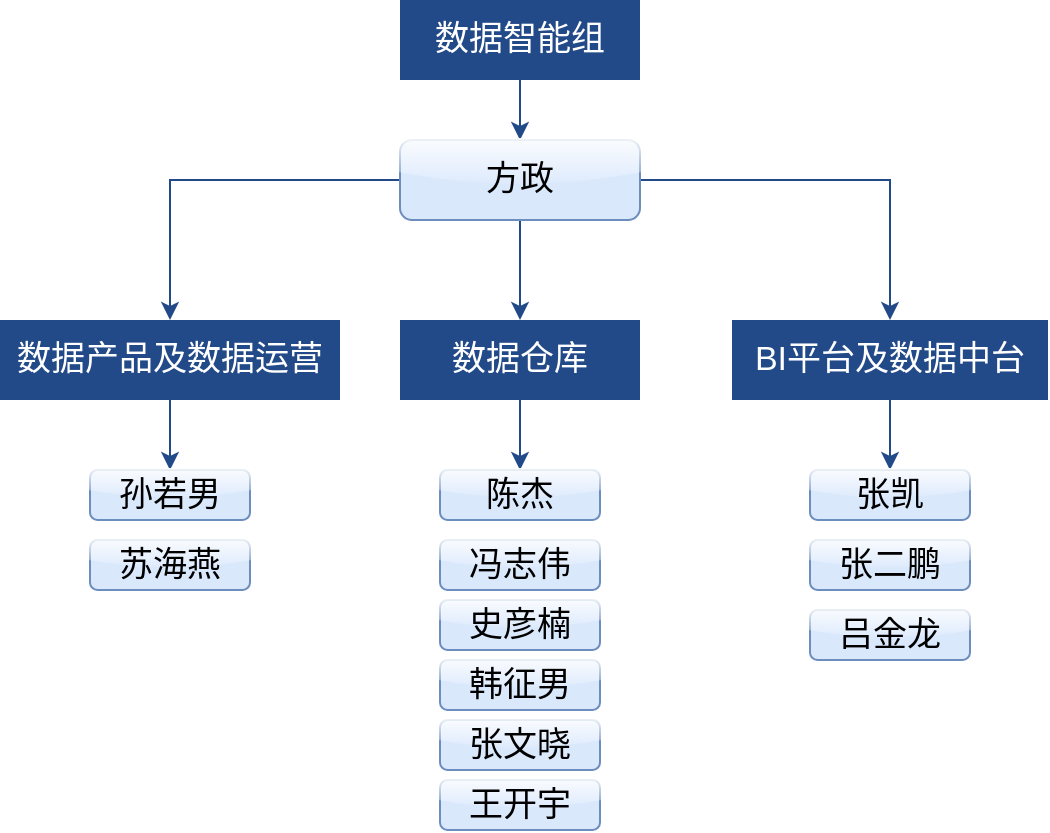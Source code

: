 <mxfile version="14.1.2" type="github">
  <diagram id="1CrSvEnjZroo_zj7zNnm" name="第 1 页">
    <mxGraphModel dx="1251" dy="714" grid="0" gridSize="10" guides="1" tooltips="1" connect="1" arrows="1" fold="1" page="0" pageScale="1" pageWidth="1169" pageHeight="1654" math="0" shadow="0">
      <root>
        <mxCell id="0" />
        <mxCell id="1" parent="0" />
        <mxCell id="rgULQdDOQesWw2YOy1Te-4" value="" style="edgeStyle=orthogonalEdgeStyle;rounded=0;orthogonalLoop=1;jettySize=auto;html=1;fontColor=#FFFFFF;strokeColor=#224a88;" edge="1" parent="1" source="rgULQdDOQesWw2YOy1Te-1" target="rgULQdDOQesWw2YOy1Te-3">
          <mxGeometry relative="1" as="geometry" />
        </mxCell>
        <mxCell id="rgULQdDOQesWw2YOy1Te-1" value="&lt;font style=&quot;font-size: 17px&quot;&gt;数据智能组&lt;/font&gt;" style="rounded=0;whiteSpace=wrap;html=1;fontColor=#FFFFFF;fillColor=#224a88;strokeColor=none;" vertex="1" parent="1">
          <mxGeometry x="500" y="310" width="120" height="40" as="geometry" />
        </mxCell>
        <mxCell id="rgULQdDOQesWw2YOy1Te-6" value="" style="edgeStyle=orthogonalEdgeStyle;rounded=0;orthogonalLoop=1;jettySize=auto;html=1;fontColor=#FFFFFF;strokeColor=#224a88;" edge="1" parent="1" source="rgULQdDOQesWw2YOy1Te-3" target="rgULQdDOQesWw2YOy1Te-5">
          <mxGeometry relative="1" as="geometry" />
        </mxCell>
        <mxCell id="rgULQdDOQesWw2YOy1Te-8" value="" style="edgeStyle=orthogonalEdgeStyle;rounded=0;orthogonalLoop=1;jettySize=auto;html=1;fontColor=#FFFFFF;strokeColor=#224a88;" edge="1" parent="1" source="rgULQdDOQesWw2YOy1Te-3" target="rgULQdDOQesWw2YOy1Te-7">
          <mxGeometry relative="1" as="geometry" />
        </mxCell>
        <mxCell id="rgULQdDOQesWw2YOy1Te-10" value="" style="edgeStyle=orthogonalEdgeStyle;rounded=0;orthogonalLoop=1;jettySize=auto;html=1;fontColor=#FFFFFF;strokeColor=#224a88;" edge="1" parent="1" source="rgULQdDOQesWw2YOy1Te-3" target="rgULQdDOQesWw2YOy1Te-9">
          <mxGeometry relative="1" as="geometry" />
        </mxCell>
        <mxCell id="rgULQdDOQesWw2YOy1Te-3" value="&lt;span style=&quot;font-size: 17px&quot;&gt;方政&lt;/span&gt;" style="rounded=1;whiteSpace=wrap;html=1;strokeColor=#6c8ebf;fillColor=#dae8fc;glass=1;" vertex="1" parent="1">
          <mxGeometry x="500" y="380" width="120" height="40" as="geometry" />
        </mxCell>
        <mxCell id="rgULQdDOQesWw2YOy1Te-23" style="edgeStyle=orthogonalEdgeStyle;rounded=0;orthogonalLoop=1;jettySize=auto;html=1;exitX=0.5;exitY=1;exitDx=0;exitDy=0;entryX=0.5;entryY=0;entryDx=0;entryDy=0;strokeColor=#224A88;fontColor=#FFFFFF;" edge="1" parent="1" source="rgULQdDOQesWw2YOy1Te-5" target="rgULQdDOQesWw2YOy1Te-22">
          <mxGeometry relative="1" as="geometry" />
        </mxCell>
        <mxCell id="rgULQdDOQesWw2YOy1Te-5" value="&lt;span style=&quot;font-size: 17px&quot;&gt;数据仓库&lt;/span&gt;" style="rounded=0;whiteSpace=wrap;html=1;fontColor=#FFFFFF;fillColor=#224a88;strokeColor=none;" vertex="1" parent="1">
          <mxGeometry x="500" y="470" width="120" height="40" as="geometry" />
        </mxCell>
        <mxCell id="rgULQdDOQesWw2YOy1Te-30" style="edgeStyle=orthogonalEdgeStyle;rounded=0;orthogonalLoop=1;jettySize=auto;html=1;exitX=0.5;exitY=1;exitDx=0;exitDy=0;entryX=0.5;entryY=0;entryDx=0;entryDy=0;strokeColor=#224A88;fontColor=#FFFFFF;" edge="1" parent="1" source="rgULQdDOQesWw2YOy1Te-7" target="rgULQdDOQesWw2YOy1Te-29">
          <mxGeometry relative="1" as="geometry" />
        </mxCell>
        <mxCell id="rgULQdDOQesWw2YOy1Te-7" value="&lt;span style=&quot;font-size: 17px&quot;&gt;BI平台及数据中台&lt;/span&gt;" style="rounded=0;whiteSpace=wrap;html=1;fontColor=#FFFFFF;strokeColor=none;fillColor=#224a88;" vertex="1" parent="1">
          <mxGeometry x="666" y="470" width="158" height="40" as="geometry" />
        </mxCell>
        <mxCell id="rgULQdDOQesWw2YOy1Te-19" value="" style="edgeStyle=orthogonalEdgeStyle;rounded=0;orthogonalLoop=1;jettySize=auto;html=1;fontColor=#FFFFFF;strokeColor=#224A88;" edge="1" parent="1" source="rgULQdDOQesWw2YOy1Te-9" target="rgULQdDOQesWw2YOy1Te-18">
          <mxGeometry relative="1" as="geometry" />
        </mxCell>
        <mxCell id="rgULQdDOQesWw2YOy1Te-9" value="&lt;span style=&quot;font-size: 17px&quot;&gt;数据产品及数据运营&lt;/span&gt;" style="rounded=0;whiteSpace=wrap;html=1;fontColor=#FFFFFF;strokeColor=none;fillColor=#224a88;" vertex="1" parent="1">
          <mxGeometry x="300" y="470" width="170" height="40" as="geometry" />
        </mxCell>
        <mxCell id="rgULQdDOQesWw2YOy1Te-18" value="&lt;span style=&quot;font-size: 17px&quot;&gt;孙若男&lt;/span&gt;" style="rounded=1;whiteSpace=wrap;html=1;strokeColor=#6c8ebf;fillColor=#dae8fc;glass=1;" vertex="1" parent="1">
          <mxGeometry x="345" y="545" width="80" height="25" as="geometry" />
        </mxCell>
        <mxCell id="rgULQdDOQesWw2YOy1Te-21" value="&lt;span style=&quot;font-size: 17px&quot;&gt;苏海燕&lt;/span&gt;" style="rounded=1;whiteSpace=wrap;html=1;strokeColor=#6c8ebf;fillColor=#dae8fc;glass=1;" vertex="1" parent="1">
          <mxGeometry x="345" y="580" width="80" height="25" as="geometry" />
        </mxCell>
        <mxCell id="rgULQdDOQesWw2YOy1Te-22" value="&lt;span style=&quot;font-size: 17px&quot;&gt;陈杰&lt;/span&gt;" style="rounded=1;whiteSpace=wrap;html=1;strokeColor=#6c8ebf;fillColor=#dae8fc;glass=1;shadow=0;" vertex="1" parent="1">
          <mxGeometry x="520" y="545" width="80" height="25" as="geometry" />
        </mxCell>
        <mxCell id="rgULQdDOQesWw2YOy1Te-24" value="&lt;span style=&quot;font-size: 17px&quot;&gt;冯志伟&lt;/span&gt;" style="rounded=1;whiteSpace=wrap;html=1;strokeColor=#6c8ebf;fillColor=#dae8fc;glass=1;shadow=0;" vertex="1" parent="1">
          <mxGeometry x="520" y="580" width="80" height="25" as="geometry" />
        </mxCell>
        <mxCell id="rgULQdDOQesWw2YOy1Te-25" value="&lt;span style=&quot;font-size: 17px&quot;&gt;史彦楠&lt;/span&gt;" style="rounded=1;whiteSpace=wrap;html=1;strokeColor=#6c8ebf;fillColor=#dae8fc;glass=1;shadow=0;" vertex="1" parent="1">
          <mxGeometry x="520" y="610" width="80" height="25" as="geometry" />
        </mxCell>
        <mxCell id="rgULQdDOQesWw2YOy1Te-26" value="&lt;span style=&quot;font-size: 17px&quot;&gt;韩征男&lt;/span&gt;" style="rounded=1;whiteSpace=wrap;html=1;strokeColor=#6c8ebf;fillColor=#dae8fc;glass=1;shadow=0;" vertex="1" parent="1">
          <mxGeometry x="520" y="640" width="80" height="25" as="geometry" />
        </mxCell>
        <mxCell id="rgULQdDOQesWw2YOy1Te-27" value="&lt;span style=&quot;font-size: 17px&quot;&gt;张文晓&lt;/span&gt;" style="rounded=1;whiteSpace=wrap;html=1;strokeColor=#6c8ebf;fillColor=#dae8fc;glass=1;shadow=0;" vertex="1" parent="1">
          <mxGeometry x="520" y="670" width="80" height="25" as="geometry" />
        </mxCell>
        <mxCell id="rgULQdDOQesWw2YOy1Te-28" value="&lt;span style=&quot;font-size: 17px&quot;&gt;王开宇&lt;/span&gt;" style="rounded=1;whiteSpace=wrap;html=1;strokeColor=#6c8ebf;fillColor=#dae8fc;glass=1;shadow=0;" vertex="1" parent="1">
          <mxGeometry x="520" y="700" width="80" height="25" as="geometry" />
        </mxCell>
        <mxCell id="rgULQdDOQesWw2YOy1Te-29" value="&lt;span style=&quot;font-size: 17px&quot;&gt;张凯&lt;/span&gt;" style="rounded=1;whiteSpace=wrap;html=1;strokeColor=#6c8ebf;fillColor=#dae8fc;glass=1;" vertex="1" parent="1">
          <mxGeometry x="705" y="545" width="80" height="25" as="geometry" />
        </mxCell>
        <mxCell id="rgULQdDOQesWw2YOy1Te-31" value="&lt;span style=&quot;font-size: 17px&quot;&gt;张二鹏&lt;/span&gt;" style="rounded=1;whiteSpace=wrap;html=1;strokeColor=#6c8ebf;fillColor=#dae8fc;glass=1;" vertex="1" parent="1">
          <mxGeometry x="705" y="580" width="80" height="25" as="geometry" />
        </mxCell>
        <mxCell id="rgULQdDOQesWw2YOy1Te-32" value="&lt;span style=&quot;font-size: 17px&quot;&gt;吕金龙&lt;/span&gt;" style="rounded=1;whiteSpace=wrap;html=1;strokeColor=#6c8ebf;fillColor=#dae8fc;glass=1;" vertex="1" parent="1">
          <mxGeometry x="705" y="615" width="80" height="25" as="geometry" />
        </mxCell>
        <mxCell id="rgULQdDOQesWw2YOy1Te-33" style="edgeStyle=orthogonalEdgeStyle;rounded=0;orthogonalLoop=1;jettySize=auto;html=1;exitX=0.5;exitY=1;exitDx=0;exitDy=0;strokeColor=#6c8ebf;fontColor=#FFFFFF;fillColor=#dae8fc;" edge="1" parent="1" source="rgULQdDOQesWw2YOy1Te-31" target="rgULQdDOQesWw2YOy1Te-31">
          <mxGeometry relative="1" as="geometry" />
        </mxCell>
      </root>
    </mxGraphModel>
  </diagram>
</mxfile>
